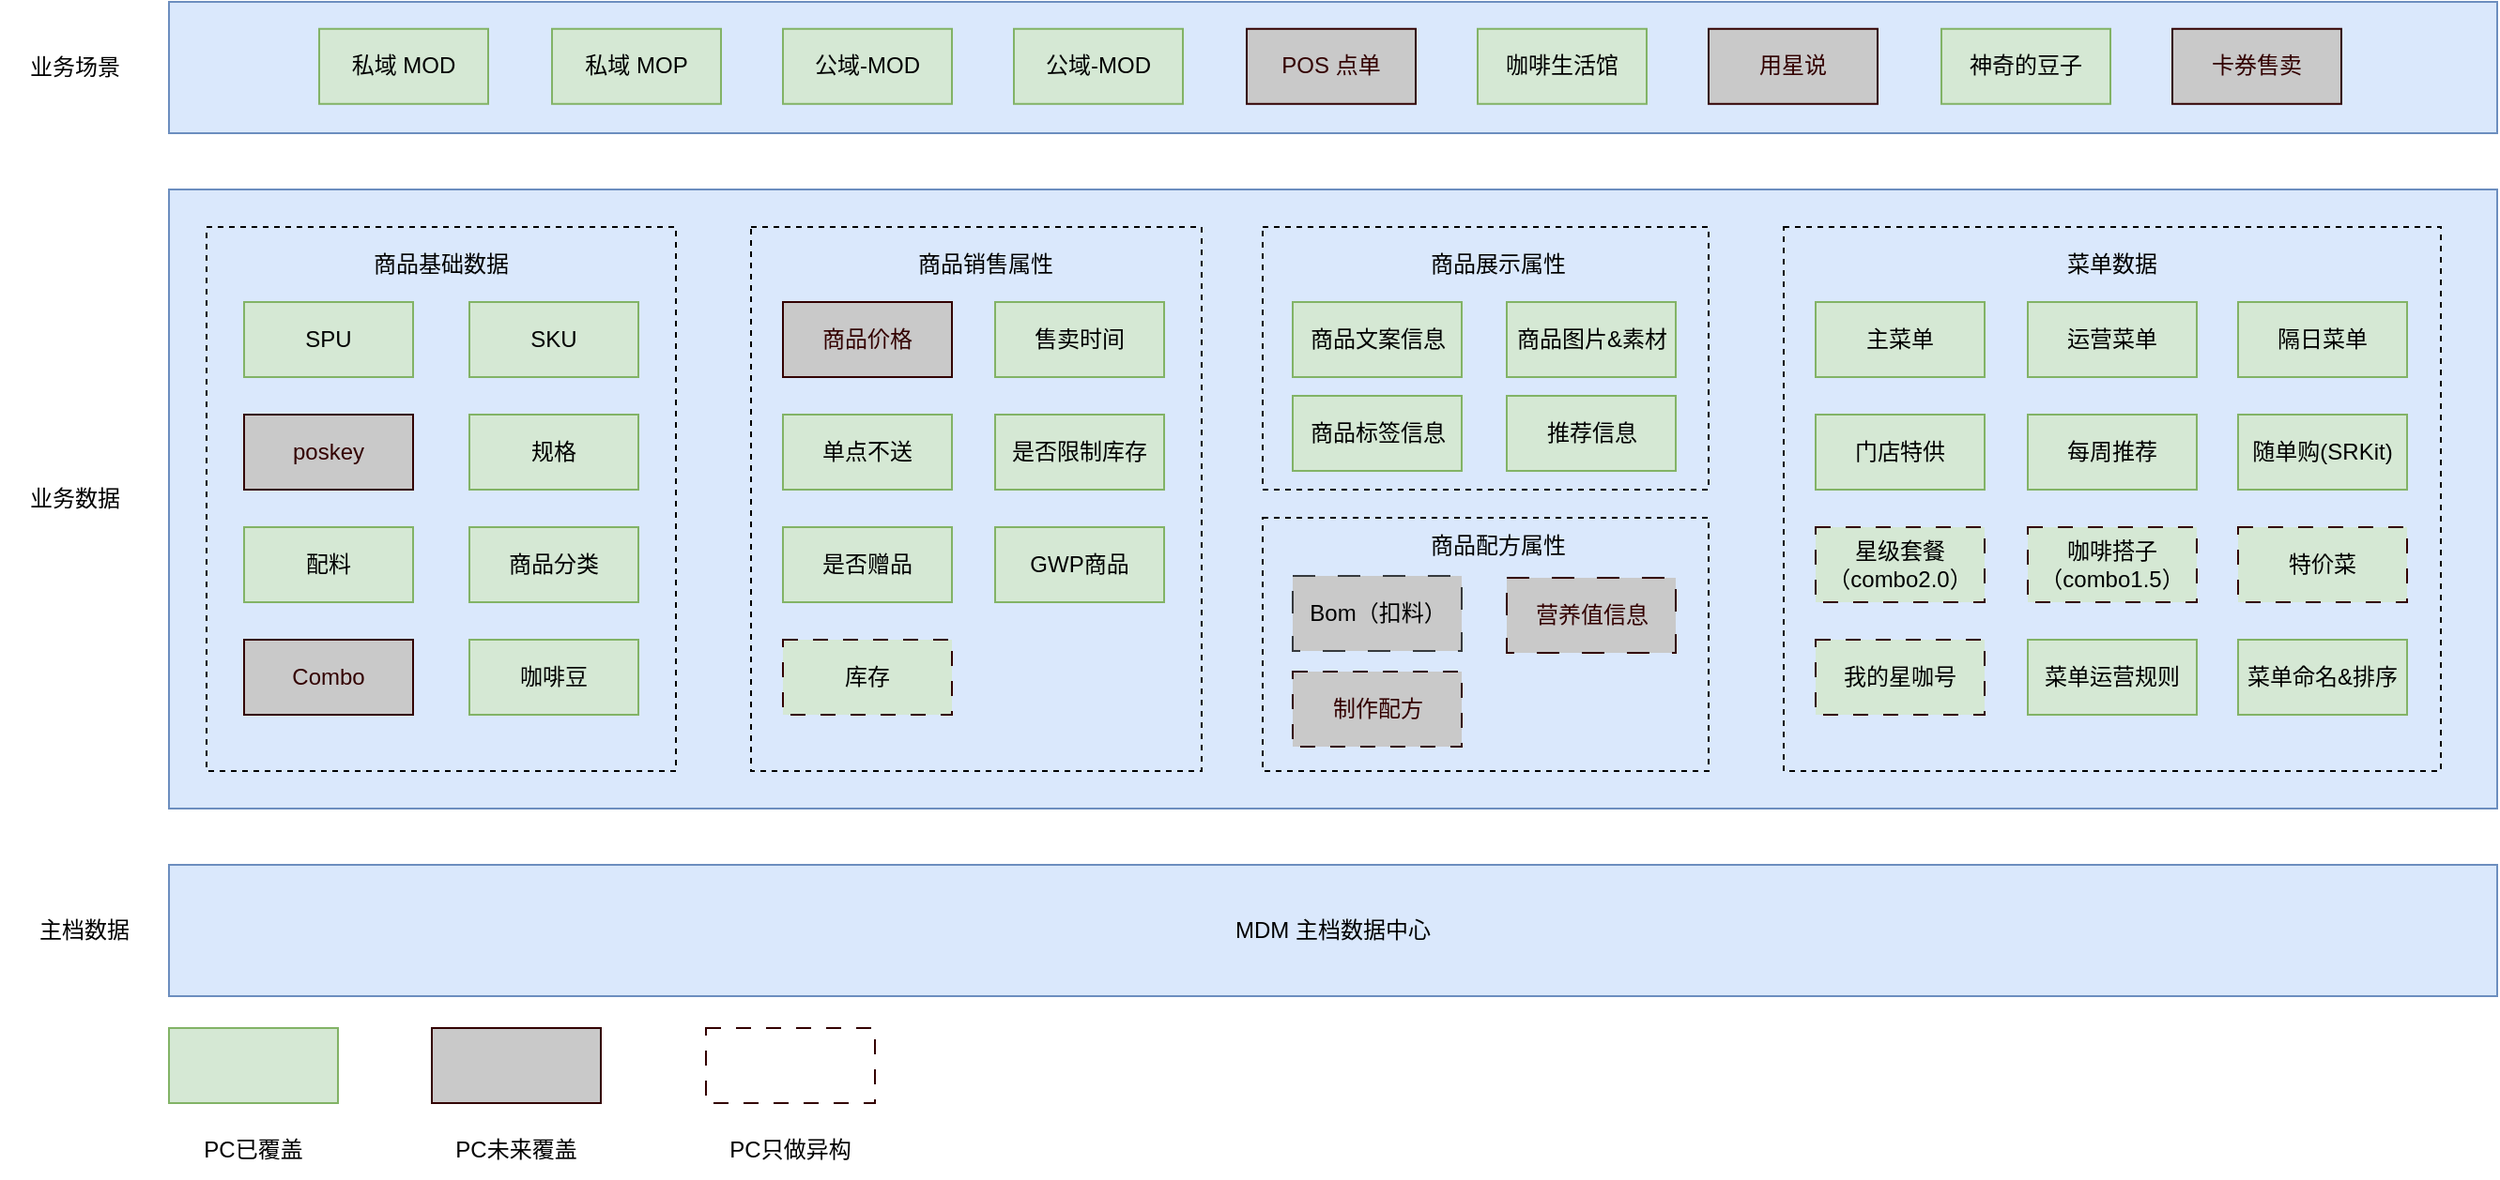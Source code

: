 <mxfile version="24.8.2">
  <diagram name="第 1 页" id="eRAYg7L_3T3pv5g5wy1d">
    <mxGraphModel dx="1026" dy="565" grid="1" gridSize="10" guides="1" tooltips="1" connect="1" arrows="1" fold="1" page="1" pageScale="1" pageWidth="3300" pageHeight="4681" math="0" shadow="0">
      <root>
        <mxCell id="0" />
        <mxCell id="1" parent="0" />
        <mxCell id="4jVG0ttsqznSV5I52BtW-102" value="MDM 主档数据中心" style="rounded=0;whiteSpace=wrap;html=1;fillColor=#dae8fc;strokeColor=#6c8ebf;" parent="1" vertex="1">
          <mxGeometry x="320" y="510" width="1240" height="70" as="geometry" />
        </mxCell>
        <mxCell id="4jVG0ttsqznSV5I52BtW-88" value="" style="rounded=0;whiteSpace=wrap;html=1;fillColor=#dae8fc;strokeColor=#6c8ebf;" parent="1" vertex="1">
          <mxGeometry x="320" y="50" width="1240" height="70" as="geometry" />
        </mxCell>
        <mxCell id="4jVG0ttsqznSV5I52BtW-82" value="业务场景" style="text;html=1;align=center;verticalAlign=middle;whiteSpace=wrap;rounded=0;" parent="1" vertex="1">
          <mxGeometry x="240" y="70" width="60" height="30" as="geometry" />
        </mxCell>
        <mxCell id="4jVG0ttsqznSV5I52BtW-83" value="私域 MOD" style="rounded=0;whiteSpace=wrap;html=1;fillColor=#d5e8d4;strokeColor=#82b366;" parent="1" vertex="1">
          <mxGeometry x="400" y="64.38" width="90" height="40" as="geometry" />
        </mxCell>
        <mxCell id="4jVG0ttsqznSV5I52BtW-84" value="私域 MOP" style="rounded=0;whiteSpace=wrap;html=1;fillColor=#d5e8d4;strokeColor=#82b366;" parent="1" vertex="1">
          <mxGeometry x="524" y="64.38" width="90" height="40" as="geometry" />
        </mxCell>
        <mxCell id="4jVG0ttsqznSV5I52BtW-85" value="公域-MOD" style="rounded=0;whiteSpace=wrap;html=1;fillColor=#d5e8d4;strokeColor=#82b366;" parent="1" vertex="1">
          <mxGeometry x="647" y="64.38" width="90" height="40" as="geometry" />
        </mxCell>
        <mxCell id="4jVG0ttsqznSV5I52BtW-86" value="公域-MOD" style="rounded=0;whiteSpace=wrap;html=1;fillColor=#d5e8d4;strokeColor=#82b366;" parent="1" vertex="1">
          <mxGeometry x="770" y="64.38" width="90" height="40" as="geometry" />
        </mxCell>
        <mxCell id="4jVG0ttsqznSV5I52BtW-87" value="咖啡生活馆" style="rounded=0;whiteSpace=wrap;html=1;fillColor=#d5e8d4;strokeColor=#82b366;" parent="1" vertex="1">
          <mxGeometry x="1017" y="64.38" width="90" height="40" as="geometry" />
        </mxCell>
        <mxCell id="4jVG0ttsqznSV5I52BtW-95" value="主档数据" style="text;html=1;align=center;verticalAlign=middle;whiteSpace=wrap;rounded=0;" parent="1" vertex="1">
          <mxGeometry x="240" y="530" width="70" height="30" as="geometry" />
        </mxCell>
        <mxCell id="dU5oYRAke7bi80Ur_Mct-1" style="edgeStyle=orthogonalEdgeStyle;rounded=0;orthogonalLoop=1;jettySize=auto;html=1;exitX=0.5;exitY=1;exitDx=0;exitDy=0;" parent="1" source="4jVG0ttsqznSV5I52BtW-85" target="4jVG0ttsqznSV5I52BtW-85" edge="1">
          <mxGeometry relative="1" as="geometry" />
        </mxCell>
        <mxCell id="dU5oYRAke7bi80Ur_Mct-2" value="POS 点单" style="rounded=0;whiteSpace=wrap;html=1;fillColor=#C9C9C9;strokeColor=#330000;fontColor=#330000;" parent="1" vertex="1">
          <mxGeometry x="894" y="64.38" width="90" height="40" as="geometry" />
        </mxCell>
        <mxCell id="dU5oYRAke7bi80Ur_Mct-3" value="用星说" style="rounded=0;whiteSpace=wrap;html=1;fillColor=#C9C9C9;strokeColor=#330000;fontColor=#330000;" parent="1" vertex="1">
          <mxGeometry x="1140" y="64.38" width="90" height="40" as="geometry" />
        </mxCell>
        <mxCell id="dU5oYRAke7bi80Ur_Mct-4" value="神奇的豆子" style="rounded=0;whiteSpace=wrap;html=1;fillColor=#d5e8d4;strokeColor=#82b366;" parent="1" vertex="1">
          <mxGeometry x="1264" y="64.38" width="90" height="40" as="geometry" />
        </mxCell>
        <mxCell id="dU5oYRAke7bi80Ur_Mct-5" value="卡券售卖" style="rounded=0;whiteSpace=wrap;html=1;fillColor=#C9C9C9;strokeColor=#330000;fontColor=#330000;" parent="1" vertex="1">
          <mxGeometry x="1387" y="64.38" width="90" height="40" as="geometry" />
        </mxCell>
        <mxCell id="dU5oYRAke7bi80Ur_Mct-6" value="" style="rounded=0;whiteSpace=wrap;html=1;fillColor=#dae8fc;strokeColor=#6c8ebf;" parent="1" vertex="1">
          <mxGeometry x="320" y="150" width="1240" height="330" as="geometry" />
        </mxCell>
        <mxCell id="dU5oYRAke7bi80Ur_Mct-8" value="业务数据" style="text;html=1;align=center;verticalAlign=middle;whiteSpace=wrap;rounded=0;" parent="1" vertex="1">
          <mxGeometry x="230" y="297.5" width="80" height="35" as="geometry" />
        </mxCell>
        <mxCell id="dU5oYRAke7bi80Ur_Mct-43" value="" style="rounded=0;whiteSpace=wrap;html=1;fillColor=#d5e8d4;strokeColor=#82b366;" parent="1" vertex="1">
          <mxGeometry x="320" y="597" width="90" height="40" as="geometry" />
        </mxCell>
        <mxCell id="dU5oYRAke7bi80Ur_Mct-45" value="PC已覆盖" style="text;html=1;align=center;verticalAlign=middle;whiteSpace=wrap;rounded=0;" parent="1" vertex="1">
          <mxGeometry x="330" y="647" width="70" height="30" as="geometry" />
        </mxCell>
        <mxCell id="dU5oYRAke7bi80Ur_Mct-46" value="PC未来覆盖" style="text;html=1;align=center;verticalAlign=middle;whiteSpace=wrap;rounded=0;" parent="1" vertex="1">
          <mxGeometry x="470" y="647" width="70" height="30" as="geometry" />
        </mxCell>
        <mxCell id="dU5oYRAke7bi80Ur_Mct-47" value="PC只做异构" style="text;html=1;align=center;verticalAlign=middle;whiteSpace=wrap;rounded=0;" parent="1" vertex="1">
          <mxGeometry x="616" y="647" width="70" height="30" as="geometry" />
        </mxCell>
        <mxCell id="dU5oYRAke7bi80Ur_Mct-49" value="" style="rounded=0;whiteSpace=wrap;html=1;dashed=1;fillColor=none;" parent="1" vertex="1">
          <mxGeometry x="340" y="170" width="250" height="290" as="geometry" />
        </mxCell>
        <mxCell id="dU5oYRAke7bi80Ur_Mct-51" value="商品基础数据" style="text;html=1;align=center;verticalAlign=middle;whiteSpace=wrap;rounded=0;" parent="1" vertex="1">
          <mxGeometry x="425" y="170" width="80" height="40" as="geometry" />
        </mxCell>
        <mxCell id="dU5oYRAke7bi80Ur_Mct-18" value="SPU" style="rounded=0;whiteSpace=wrap;html=1;fillColor=#d5e8d4;strokeColor=#82b366;" parent="1" vertex="1">
          <mxGeometry x="360" y="210" width="90" height="40" as="geometry" />
        </mxCell>
        <mxCell id="dU5oYRAke7bi80Ur_Mct-19" value="SKU" style="rounded=0;whiteSpace=wrap;html=1;fillColor=#d5e8d4;strokeColor=#82b366;" parent="1" vertex="1">
          <mxGeometry x="480" y="210" width="90" height="40" as="geometry" />
        </mxCell>
        <mxCell id="dU5oYRAke7bi80Ur_Mct-20" value="poskey" style="rounded=0;whiteSpace=wrap;html=1;fillColor=#C9C9C9;strokeColor=#330000;fontColor=#330000;" parent="1" vertex="1">
          <mxGeometry x="360" y="270" width="90" height="40" as="geometry" />
        </mxCell>
        <mxCell id="dU5oYRAke7bi80Ur_Mct-21" value="规格" style="rounded=0;whiteSpace=wrap;html=1;fillColor=#d5e8d4;strokeColor=#82b366;" parent="1" vertex="1">
          <mxGeometry x="480" y="270" width="90" height="40" as="geometry" />
        </mxCell>
        <mxCell id="dU5oYRAke7bi80Ur_Mct-22" value="配料" style="rounded=0;whiteSpace=wrap;html=1;fillColor=#d5e8d4;strokeColor=#82b366;" parent="1" vertex="1">
          <mxGeometry x="360" y="330" width="90" height="40" as="geometry" />
        </mxCell>
        <mxCell id="dU5oYRAke7bi80Ur_Mct-24" value="商品分类" style="rounded=0;whiteSpace=wrap;html=1;fillColor=#d5e8d4;strokeColor=#82b366;" parent="1" vertex="1">
          <mxGeometry x="480" y="330" width="90" height="40" as="geometry" />
        </mxCell>
        <mxCell id="dU5oYRAke7bi80Ur_Mct-32" value="Combo" style="rounded=0;whiteSpace=wrap;html=1;fillColor=#C9C9C9;strokeColor=#330000;fontColor=#330000;" parent="1" vertex="1">
          <mxGeometry x="360" y="390" width="90" height="40" as="geometry" />
        </mxCell>
        <mxCell id="dU5oYRAke7bi80Ur_Mct-35" value="咖啡豆" style="rounded=0;whiteSpace=wrap;html=1;fillColor=#d5e8d4;strokeColor=#82b366;" parent="1" vertex="1">
          <mxGeometry x="480" y="390" width="90" height="40" as="geometry" />
        </mxCell>
        <mxCell id="dU5oYRAke7bi80Ur_Mct-53" value="" style="rounded=0;whiteSpace=wrap;html=1;dashed=1;fillColor=none;" parent="1" vertex="1">
          <mxGeometry x="630" y="170" width="240" height="290" as="geometry" />
        </mxCell>
        <mxCell id="dU5oYRAke7bi80Ur_Mct-54" value="商品销售属性" style="text;html=1;align=center;verticalAlign=middle;whiteSpace=wrap;rounded=0;" parent="1" vertex="1">
          <mxGeometry x="715" y="170" width="80" height="40" as="geometry" />
        </mxCell>
        <mxCell id="dU5oYRAke7bi80Ur_Mct-33" value="商品价格" style="rounded=0;whiteSpace=wrap;html=1;fillColor=#C9C9C9;strokeColor=#330000;fontColor=#330000;" parent="1" vertex="1">
          <mxGeometry x="647" y="210" width="90" height="40" as="geometry" />
        </mxCell>
        <mxCell id="dU5oYRAke7bi80Ur_Mct-55" value="售卖时间" style="rounded=0;whiteSpace=wrap;html=1;fillColor=#d5e8d4;strokeColor=#82b366;" parent="1" vertex="1">
          <mxGeometry x="760" y="210" width="90" height="40" as="geometry" />
        </mxCell>
        <mxCell id="dU5oYRAke7bi80Ur_Mct-56" value="" style="rounded=0;whiteSpace=wrap;html=1;dashed=1;fillColor=none;" parent="1" vertex="1">
          <mxGeometry x="902.5" y="325" width="237.5" height="135" as="geometry" />
        </mxCell>
        <mxCell id="dU5oYRAke7bi80Ur_Mct-57" value="商品配方属性" style="text;html=1;align=center;verticalAlign=middle;whiteSpace=wrap;rounded=0;" parent="1" vertex="1">
          <mxGeometry x="987.5" y="320" width="80" height="40" as="geometry" />
        </mxCell>
        <mxCell id="dU5oYRAke7bi80Ur_Mct-58" value="" style="rounded=0;whiteSpace=wrap;html=1;dashed=1;fillColor=none;" parent="1" vertex="1">
          <mxGeometry x="902.5" y="170" width="237.5" height="140" as="geometry" />
        </mxCell>
        <mxCell id="dU5oYRAke7bi80Ur_Mct-59" value="商品展示属性" style="text;html=1;align=center;verticalAlign=middle;whiteSpace=wrap;rounded=0;" parent="1" vertex="1">
          <mxGeometry x="987.5" y="170" width="80" height="40" as="geometry" />
        </mxCell>
        <mxCell id="dU5oYRAke7bi80Ur_Mct-60" value="单点不送" style="rounded=0;whiteSpace=wrap;html=1;fillColor=#d5e8d4;strokeColor=#82b366;" parent="1" vertex="1">
          <mxGeometry x="647" y="270" width="90" height="40" as="geometry" />
        </mxCell>
        <mxCell id="dU5oYRAke7bi80Ur_Mct-61" value="是否限制库存" style="rounded=0;whiteSpace=wrap;html=1;fillColor=#d5e8d4;strokeColor=#82b366;" parent="1" vertex="1">
          <mxGeometry x="760" y="270" width="90" height="40" as="geometry" />
        </mxCell>
        <mxCell id="dU5oYRAke7bi80Ur_Mct-62" value="是否赠品" style="rounded=0;whiteSpace=wrap;html=1;fillColor=#d5e8d4;strokeColor=#82b366;" parent="1" vertex="1">
          <mxGeometry x="647" y="330" width="90" height="40" as="geometry" />
        </mxCell>
        <mxCell id="dU5oYRAke7bi80Ur_Mct-63" value="GWP商品" style="rounded=0;whiteSpace=wrap;html=1;fillColor=#d5e8d4;strokeColor=#82b366;" parent="1" vertex="1">
          <mxGeometry x="760" y="330" width="90" height="40" as="geometry" />
        </mxCell>
        <mxCell id="dU5oYRAke7bi80Ur_Mct-64" value="库存" style="rounded=0;whiteSpace=wrap;html=1;fillColor=#d5e8d4;strokeColor=#330000;dashed=1;dashPattern=8 8;" parent="1" vertex="1">
          <mxGeometry x="647" y="390" width="90" height="40" as="geometry" />
        </mxCell>
        <mxCell id="dU5oYRAke7bi80Ur_Mct-65" value="商品文案信息" style="rounded=0;whiteSpace=wrap;html=1;fillColor=#d5e8d4;strokeColor=#82b366;" parent="1" vertex="1">
          <mxGeometry x="918.5" y="210" width="90" height="40" as="geometry" />
        </mxCell>
        <mxCell id="dU5oYRAke7bi80Ur_Mct-66" value="商品图片&amp;amp;素材" style="rounded=0;whiteSpace=wrap;html=1;fillColor=#d5e8d4;strokeColor=#82b366;" parent="1" vertex="1">
          <mxGeometry x="1032.5" y="210" width="90" height="40" as="geometry" />
        </mxCell>
        <mxCell id="dU5oYRAke7bi80Ur_Mct-67" value="商品标签信息" style="rounded=0;whiteSpace=wrap;html=1;fillColor=#d5e8d4;strokeColor=#82b366;" parent="1" vertex="1">
          <mxGeometry x="918.5" y="260" width="90" height="40" as="geometry" />
        </mxCell>
        <mxCell id="dU5oYRAke7bi80Ur_Mct-69" value="推荐信息" style="rounded=0;whiteSpace=wrap;html=1;fillColor=#d5e8d4;strokeColor=#82b366;" parent="1" vertex="1">
          <mxGeometry x="1032.5" y="260" width="90" height="40" as="geometry" />
        </mxCell>
        <mxCell id="dU5oYRAke7bi80Ur_Mct-25" value="Bom（扣料）" style="rounded=0;whiteSpace=wrap;html=1;fillColor=#C9C9C9;strokeColor=#36393d;dashed=1;dashPattern=12 12;" parent="1" vertex="1">
          <mxGeometry x="918.5" y="356" width="90" height="40" as="geometry" />
        </mxCell>
        <mxCell id="dU5oYRAke7bi80Ur_Mct-26" value="营养值信息" style="rounded=0;whiteSpace=wrap;html=1;fillColor=#C9C9C9;strokeColor=#330000;fontColor=#330000;dashed=1;dashPattern=12 12;" parent="1" vertex="1">
          <mxGeometry x="1032.5" y="357" width="90" height="40" as="geometry" />
        </mxCell>
        <mxCell id="dU5oYRAke7bi80Ur_Mct-27" value="制作配方" style="rounded=0;whiteSpace=wrap;html=1;fillColor=#C9C9C9;strokeColor=#330000;fontColor=#330000;dashed=1;dashPattern=8 8;" parent="1" vertex="1">
          <mxGeometry x="918.5" y="407" width="90" height="40" as="geometry" />
        </mxCell>
        <mxCell id="dU5oYRAke7bi80Ur_Mct-70" value="" style="rounded=0;whiteSpace=wrap;html=1;dashed=1;fillColor=none;" parent="1" vertex="1">
          <mxGeometry x="1180" y="170" width="350" height="290" as="geometry" />
        </mxCell>
        <mxCell id="dU5oYRAke7bi80Ur_Mct-71" value="菜单数据" style="text;html=1;align=center;verticalAlign=middle;whiteSpace=wrap;rounded=0;" parent="1" vertex="1">
          <mxGeometry x="1315" y="170" width="80" height="40" as="geometry" />
        </mxCell>
        <mxCell id="dU5oYRAke7bi80Ur_Mct-74" value="隔日菜单" style="rounded=0;whiteSpace=wrap;html=1;fillColor=#d5e8d4;strokeColor=#82b366;" parent="1" vertex="1">
          <mxGeometry x="1422" y="210" width="90" height="40" as="geometry" />
        </mxCell>
        <mxCell id="dU5oYRAke7bi80Ur_Mct-75" value="门店特供" style="rounded=0;whiteSpace=wrap;html=1;fillColor=#d5e8d4;strokeColor=#82b366;" parent="1" vertex="1">
          <mxGeometry x="1197" y="270" width="90" height="40" as="geometry" />
        </mxCell>
        <mxCell id="dU5oYRAke7bi80Ur_Mct-76" value="每周推荐" style="rounded=0;whiteSpace=wrap;html=1;fillColor=#d5e8d4;strokeColor=#82b366;" parent="1" vertex="1">
          <mxGeometry x="1310" y="270" width="90" height="40" as="geometry" />
        </mxCell>
        <mxCell id="dU5oYRAke7bi80Ur_Mct-77" value="随单购(SRKit)" style="rounded=0;whiteSpace=wrap;html=1;fillColor=#d5e8d4;strokeColor=#82b366;" parent="1" vertex="1">
          <mxGeometry x="1422" y="270" width="90" height="40" as="geometry" />
        </mxCell>
        <mxCell id="dU5oYRAke7bi80Ur_Mct-78" value="星级套餐（combo2.0）" style="rounded=0;whiteSpace=wrap;html=1;fillColor=#d5e8d4;strokeColor=#330000;dashed=1;dashPattern=8 8;" parent="1" vertex="1">
          <mxGeometry x="1197" y="330" width="90" height="40" as="geometry" />
        </mxCell>
        <mxCell id="dU5oYRAke7bi80Ur_Mct-79" value="主菜单" style="rounded=0;whiteSpace=wrap;html=1;fillColor=#d5e8d4;strokeColor=#82b366;" parent="1" vertex="1">
          <mxGeometry x="1197" y="210" width="90" height="40" as="geometry" />
        </mxCell>
        <mxCell id="dU5oYRAke7bi80Ur_Mct-80" value="运营菜单" style="rounded=0;whiteSpace=wrap;html=1;fillColor=#d5e8d4;strokeColor=#82b366;" parent="1" vertex="1">
          <mxGeometry x="1310" y="210" width="90" height="40" as="geometry" />
        </mxCell>
        <mxCell id="dU5oYRAke7bi80Ur_Mct-81" value="我的星咖号" style="rounded=0;whiteSpace=wrap;html=1;fillColor=#d5e8d4;strokeColor=#330000;dashed=1;dashPattern=8 8;" parent="1" vertex="1">
          <mxGeometry x="1197" y="390" width="90" height="40" as="geometry" />
        </mxCell>
        <mxCell id="dU5oYRAke7bi80Ur_Mct-82" value="" style="rounded=0;whiteSpace=wrap;html=1;fillColor=none;strokeColor=#330000;fontColor=#330000;dashed=1;dashPattern=8 8;" parent="1" vertex="1">
          <mxGeometry x="606" y="597" width="90" height="40" as="geometry" />
        </mxCell>
        <mxCell id="dU5oYRAke7bi80Ur_Mct-83" value="" style="rounded=0;whiteSpace=wrap;html=1;fillColor=#C9C9C9;strokeColor=#330000;fontColor=#330000;" parent="1" vertex="1">
          <mxGeometry x="460" y="597" width="90" height="40" as="geometry" />
        </mxCell>
        <mxCell id="dU5oYRAke7bi80Ur_Mct-86" value="咖啡搭子（combo1.5）" style="rounded=0;whiteSpace=wrap;html=1;fillColor=#d5e8d4;strokeColor=#330000;dashed=1;dashPattern=8 8;" parent="1" vertex="1">
          <mxGeometry x="1310" y="330" width="90" height="40" as="geometry" />
        </mxCell>
        <mxCell id="dU5oYRAke7bi80Ur_Mct-87" value="特价菜" style="rounded=0;whiteSpace=wrap;html=1;fillColor=#d5e8d4;strokeColor=#330000;dashed=1;dashPattern=8 8;" parent="1" vertex="1">
          <mxGeometry x="1422" y="330" width="90" height="40" as="geometry" />
        </mxCell>
        <mxCell id="dU5oYRAke7bi80Ur_Mct-89" value="菜单运营规则" style="rounded=0;whiteSpace=wrap;html=1;fillColor=#d5e8d4;strokeColor=#82b366;" parent="1" vertex="1">
          <mxGeometry x="1310" y="390" width="90" height="40" as="geometry" />
        </mxCell>
        <mxCell id="dU5oYRAke7bi80Ur_Mct-90" value="菜单命名&amp;amp;排序" style="rounded=0;whiteSpace=wrap;html=1;fillColor=#d5e8d4;strokeColor=#82b366;" parent="1" vertex="1">
          <mxGeometry x="1422" y="390" width="90" height="40" as="geometry" />
        </mxCell>
      </root>
    </mxGraphModel>
  </diagram>
</mxfile>
